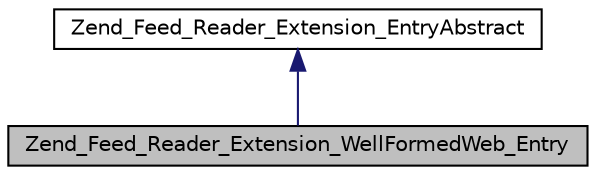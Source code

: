 digraph G
{
  edge [fontname="Helvetica",fontsize="10",labelfontname="Helvetica",labelfontsize="10"];
  node [fontname="Helvetica",fontsize="10",shape=record];
  Node1 [label="Zend_Feed_Reader_Extension_WellFormedWeb_Entry",height=0.2,width=0.4,color="black", fillcolor="grey75", style="filled" fontcolor="black"];
  Node2 -> Node1 [dir="back",color="midnightblue",fontsize="10",style="solid",fontname="Helvetica"];
  Node2 [label="Zend_Feed_Reader_Extension_EntryAbstract",height=0.2,width=0.4,color="black", fillcolor="white", style="filled",URL="$class_zend___feed___reader___extension___entry_abstract.html"];
}
